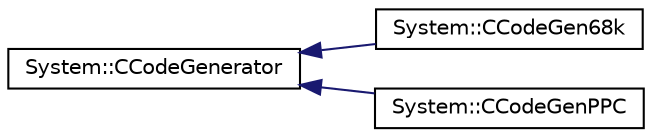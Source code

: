 digraph G
{
  edge [fontname="Helvetica",fontsize="10",labelfontname="Helvetica",labelfontsize="10"];
  node [fontname="Helvetica",fontsize="10",shape=record];
  rankdir="LR";
  Node1 [label="System::CCodeGenerator",height=0.2,width=0.4,color="black", fillcolor="white", style="filled",URL="$class_system_1_1_c_code_generator.html"];
  Node1 -> Node2 [dir="back",color="midnightblue",fontsize="10",style="solid",fontname="Helvetica"];
  Node2 [label="System::CCodeGen68k",height=0.2,width=0.4,color="black", fillcolor="white", style="filled",URL="$class_system_1_1_c_code_gen68k.html"];
  Node1 -> Node3 [dir="back",color="midnightblue",fontsize="10",style="solid",fontname="Helvetica"];
  Node3 [label="System::CCodeGenPPC",height=0.2,width=0.4,color="black", fillcolor="white", style="filled",URL="$class_system_1_1_c_code_gen_p_p_c.html"];
}
